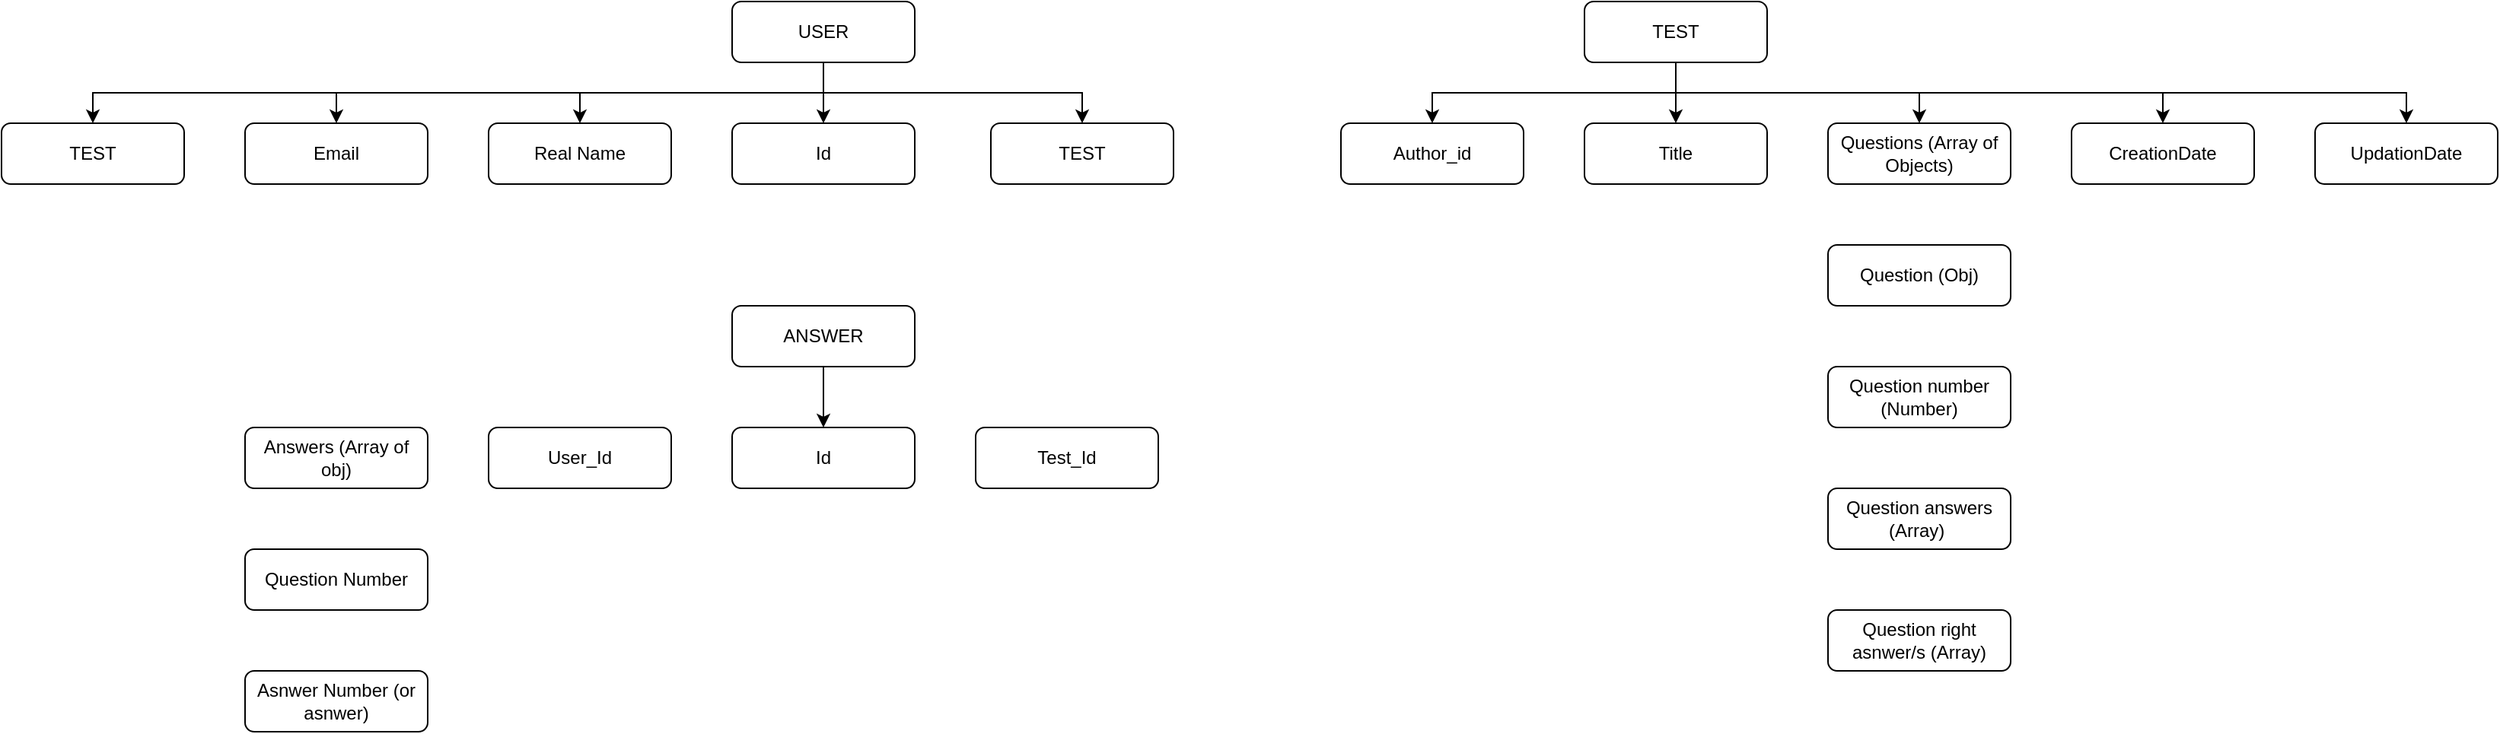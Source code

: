 <mxfile version="20.1.1" type="github">
  <diagram id="Ocq-ExmO33kxEdjQf5_I" name="Page-1">
    <mxGraphModel dx="1920" dy="576" grid="1" gridSize="10" guides="1" tooltips="1" connect="1" arrows="1" fold="1" page="1" pageScale="1" pageWidth="827" pageHeight="1169" math="0" shadow="0">
      <root>
        <mxCell id="0" />
        <mxCell id="1" parent="0" />
        <mxCell id="zzlCp59lul93_jBRYsYe-9" style="edgeStyle=orthogonalEdgeStyle;rounded=0;orthogonalLoop=1;jettySize=auto;html=1;exitX=0.5;exitY=1;exitDx=0;exitDy=0;entryX=0.5;entryY=0;entryDx=0;entryDy=0;" edge="1" parent="1" source="zzlCp59lul93_jBRYsYe-1" target="zzlCp59lul93_jBRYsYe-2">
          <mxGeometry relative="1" as="geometry" />
        </mxCell>
        <mxCell id="zzlCp59lul93_jBRYsYe-10" style="edgeStyle=orthogonalEdgeStyle;rounded=0;orthogonalLoop=1;jettySize=auto;html=1;exitX=0.5;exitY=1;exitDx=0;exitDy=0;entryX=0.5;entryY=0;entryDx=0;entryDy=0;" edge="1" parent="1" source="zzlCp59lul93_jBRYsYe-1" target="zzlCp59lul93_jBRYsYe-6">
          <mxGeometry relative="1" as="geometry" />
        </mxCell>
        <mxCell id="zzlCp59lul93_jBRYsYe-11" style="edgeStyle=orthogonalEdgeStyle;rounded=0;orthogonalLoop=1;jettySize=auto;html=1;exitX=0.5;exitY=1;exitDx=0;exitDy=0;entryX=0.5;entryY=0;entryDx=0;entryDy=0;" edge="1" parent="1" source="zzlCp59lul93_jBRYsYe-1" target="zzlCp59lul93_jBRYsYe-5">
          <mxGeometry relative="1" as="geometry" />
        </mxCell>
        <mxCell id="zzlCp59lul93_jBRYsYe-12" style="edgeStyle=orthogonalEdgeStyle;rounded=0;orthogonalLoop=1;jettySize=auto;html=1;exitX=0.5;exitY=1;exitDx=0;exitDy=0;entryX=0.5;entryY=0;entryDx=0;entryDy=0;" edge="1" parent="1" source="zzlCp59lul93_jBRYsYe-1" target="zzlCp59lul93_jBRYsYe-8">
          <mxGeometry relative="1" as="geometry" />
        </mxCell>
        <mxCell id="zzlCp59lul93_jBRYsYe-15" style="edgeStyle=orthogonalEdgeStyle;rounded=0;orthogonalLoop=1;jettySize=auto;html=1;exitX=0.5;exitY=1;exitDx=0;exitDy=0;entryX=0.5;entryY=0;entryDx=0;entryDy=0;" edge="1" parent="1" source="zzlCp59lul93_jBRYsYe-1" target="zzlCp59lul93_jBRYsYe-14">
          <mxGeometry relative="1" as="geometry" />
        </mxCell>
        <mxCell id="zzlCp59lul93_jBRYsYe-1" value="TEST" style="rounded=1;whiteSpace=wrap;html=1;" vertex="1" parent="1">
          <mxGeometry x="360" y="80" width="120" height="40" as="geometry" />
        </mxCell>
        <mxCell id="zzlCp59lul93_jBRYsYe-2" value="Title" style="rounded=1;whiteSpace=wrap;html=1;" vertex="1" parent="1">
          <mxGeometry x="360" y="160" width="120" height="40" as="geometry" />
        </mxCell>
        <mxCell id="zzlCp59lul93_jBRYsYe-5" value="Author_id" style="rounded=1;whiteSpace=wrap;html=1;" vertex="1" parent="1">
          <mxGeometry x="200" y="160" width="120" height="40" as="geometry" />
        </mxCell>
        <mxCell id="zzlCp59lul93_jBRYsYe-6" value="Questions (Array of Objects)" style="rounded=1;whiteSpace=wrap;html=1;" vertex="1" parent="1">
          <mxGeometry x="520" y="160" width="120" height="40" as="geometry" />
        </mxCell>
        <mxCell id="zzlCp59lul93_jBRYsYe-8" value="CreationDate" style="rounded=1;whiteSpace=wrap;html=1;" vertex="1" parent="1">
          <mxGeometry x="680" y="160" width="120" height="40" as="geometry" />
        </mxCell>
        <mxCell id="zzlCp59lul93_jBRYsYe-14" value="UpdationDate" style="rounded=1;whiteSpace=wrap;html=1;" vertex="1" parent="1">
          <mxGeometry x="840" y="160" width="120" height="40" as="geometry" />
        </mxCell>
        <mxCell id="zzlCp59lul93_jBRYsYe-18" value="Question (Obj)" style="rounded=1;whiteSpace=wrap;html=1;" vertex="1" parent="1">
          <mxGeometry x="520" y="240" width="120" height="40" as="geometry" />
        </mxCell>
        <mxCell id="zzlCp59lul93_jBRYsYe-19" value="Question number (Number)" style="rounded=1;whiteSpace=wrap;html=1;" vertex="1" parent="1">
          <mxGeometry x="520" y="320" width="120" height="40" as="geometry" />
        </mxCell>
        <mxCell id="zzlCp59lul93_jBRYsYe-20" value="Question answers (Array)&amp;nbsp;" style="rounded=1;whiteSpace=wrap;html=1;" vertex="1" parent="1">
          <mxGeometry x="520" y="400" width="120" height="40" as="geometry" />
        </mxCell>
        <mxCell id="zzlCp59lul93_jBRYsYe-22" value="Question right asnwer/s (Array)" style="rounded=1;whiteSpace=wrap;html=1;" vertex="1" parent="1">
          <mxGeometry x="520" y="480" width="120" height="40" as="geometry" />
        </mxCell>
        <mxCell id="zzlCp59lul93_jBRYsYe-29" style="edgeStyle=orthogonalEdgeStyle;rounded=0;orthogonalLoop=1;jettySize=auto;html=1;exitX=0.5;exitY=1;exitDx=0;exitDy=0;entryX=0.5;entryY=0;entryDx=0;entryDy=0;" edge="1" parent="1" source="zzlCp59lul93_jBRYsYe-23" target="zzlCp59lul93_jBRYsYe-24">
          <mxGeometry relative="1" as="geometry" />
        </mxCell>
        <mxCell id="zzlCp59lul93_jBRYsYe-30" style="edgeStyle=orthogonalEdgeStyle;rounded=0;orthogonalLoop=1;jettySize=auto;html=1;exitX=0.5;exitY=1;exitDx=0;exitDy=0;entryX=0.5;entryY=0;entryDx=0;entryDy=0;" edge="1" parent="1" source="zzlCp59lul93_jBRYsYe-23" target="zzlCp59lul93_jBRYsYe-25">
          <mxGeometry relative="1" as="geometry" />
        </mxCell>
        <mxCell id="zzlCp59lul93_jBRYsYe-31" style="edgeStyle=orthogonalEdgeStyle;rounded=0;orthogonalLoop=1;jettySize=auto;html=1;exitX=0.5;exitY=1;exitDx=0;exitDy=0;entryX=0.5;entryY=0;entryDx=0;entryDy=0;" edge="1" parent="1" source="zzlCp59lul93_jBRYsYe-23" target="zzlCp59lul93_jBRYsYe-26">
          <mxGeometry relative="1" as="geometry" />
        </mxCell>
        <mxCell id="zzlCp59lul93_jBRYsYe-32" style="edgeStyle=orthogonalEdgeStyle;rounded=0;orthogonalLoop=1;jettySize=auto;html=1;exitX=0.5;exitY=1;exitDx=0;exitDy=0;entryX=0.5;entryY=0;entryDx=0;entryDy=0;" edge="1" parent="1" source="zzlCp59lul93_jBRYsYe-23" target="zzlCp59lul93_jBRYsYe-27">
          <mxGeometry relative="1" as="geometry" />
        </mxCell>
        <mxCell id="zzlCp59lul93_jBRYsYe-33" style="edgeStyle=orthogonalEdgeStyle;rounded=0;orthogonalLoop=1;jettySize=auto;html=1;exitX=0.5;exitY=1;exitDx=0;exitDy=0;entryX=0.5;entryY=0;entryDx=0;entryDy=0;" edge="1" parent="1" source="zzlCp59lul93_jBRYsYe-23" target="zzlCp59lul93_jBRYsYe-28">
          <mxGeometry relative="1" as="geometry" />
        </mxCell>
        <mxCell id="zzlCp59lul93_jBRYsYe-23" value="USER" style="rounded=1;whiteSpace=wrap;html=1;" vertex="1" parent="1">
          <mxGeometry x="-200" y="80" width="120" height="40" as="geometry" />
        </mxCell>
        <mxCell id="zzlCp59lul93_jBRYsYe-24" value="Id" style="rounded=1;whiteSpace=wrap;html=1;" vertex="1" parent="1">
          <mxGeometry x="-200" y="160" width="120" height="40" as="geometry" />
        </mxCell>
        <mxCell id="zzlCp59lul93_jBRYsYe-25" value="TEST" style="rounded=1;whiteSpace=wrap;html=1;" vertex="1" parent="1">
          <mxGeometry x="-30" y="160" width="120" height="40" as="geometry" />
        </mxCell>
        <mxCell id="zzlCp59lul93_jBRYsYe-26" value="Real Name" style="rounded=1;whiteSpace=wrap;html=1;" vertex="1" parent="1">
          <mxGeometry x="-360" y="160" width="120" height="40" as="geometry" />
        </mxCell>
        <mxCell id="zzlCp59lul93_jBRYsYe-27" value="Email" style="rounded=1;whiteSpace=wrap;html=1;" vertex="1" parent="1">
          <mxGeometry x="-520" y="160" width="120" height="40" as="geometry" />
        </mxCell>
        <mxCell id="zzlCp59lul93_jBRYsYe-28" value="TEST" style="rounded=1;whiteSpace=wrap;html=1;" vertex="1" parent="1">
          <mxGeometry x="-680" y="160" width="120" height="40" as="geometry" />
        </mxCell>
        <mxCell id="zzlCp59lul93_jBRYsYe-36" style="edgeStyle=orthogonalEdgeStyle;rounded=0;orthogonalLoop=1;jettySize=auto;html=1;exitX=0.5;exitY=1;exitDx=0;exitDy=0;entryX=0.5;entryY=0;entryDx=0;entryDy=0;" edge="1" parent="1" source="zzlCp59lul93_jBRYsYe-34" target="zzlCp59lul93_jBRYsYe-35">
          <mxGeometry relative="1" as="geometry" />
        </mxCell>
        <mxCell id="zzlCp59lul93_jBRYsYe-34" value="ANSWER" style="rounded=1;whiteSpace=wrap;html=1;" vertex="1" parent="1">
          <mxGeometry x="-200" y="280" width="120" height="40" as="geometry" />
        </mxCell>
        <mxCell id="zzlCp59lul93_jBRYsYe-35" value="Id" style="rounded=1;whiteSpace=wrap;html=1;" vertex="1" parent="1">
          <mxGeometry x="-200" y="360" width="120" height="40" as="geometry" />
        </mxCell>
        <mxCell id="zzlCp59lul93_jBRYsYe-37" value="Test_Id" style="rounded=1;whiteSpace=wrap;html=1;" vertex="1" parent="1">
          <mxGeometry x="-40" y="360" width="120" height="40" as="geometry" />
        </mxCell>
        <mxCell id="zzlCp59lul93_jBRYsYe-38" value="User_Id" style="rounded=1;whiteSpace=wrap;html=1;" vertex="1" parent="1">
          <mxGeometry x="-360" y="360" width="120" height="40" as="geometry" />
        </mxCell>
        <mxCell id="zzlCp59lul93_jBRYsYe-39" value="Answers (Array of obj)" style="rounded=1;whiteSpace=wrap;html=1;" vertex="1" parent="1">
          <mxGeometry x="-520" y="360" width="120" height="40" as="geometry" />
        </mxCell>
        <mxCell id="zzlCp59lul93_jBRYsYe-40" value="Question Number" style="rounded=1;whiteSpace=wrap;html=1;" vertex="1" parent="1">
          <mxGeometry x="-520" y="440" width="120" height="40" as="geometry" />
        </mxCell>
        <mxCell id="zzlCp59lul93_jBRYsYe-41" value="Asnwer Number (or asnwer)" style="rounded=1;whiteSpace=wrap;html=1;" vertex="1" parent="1">
          <mxGeometry x="-520" y="520" width="120" height="40" as="geometry" />
        </mxCell>
      </root>
    </mxGraphModel>
  </diagram>
</mxfile>
